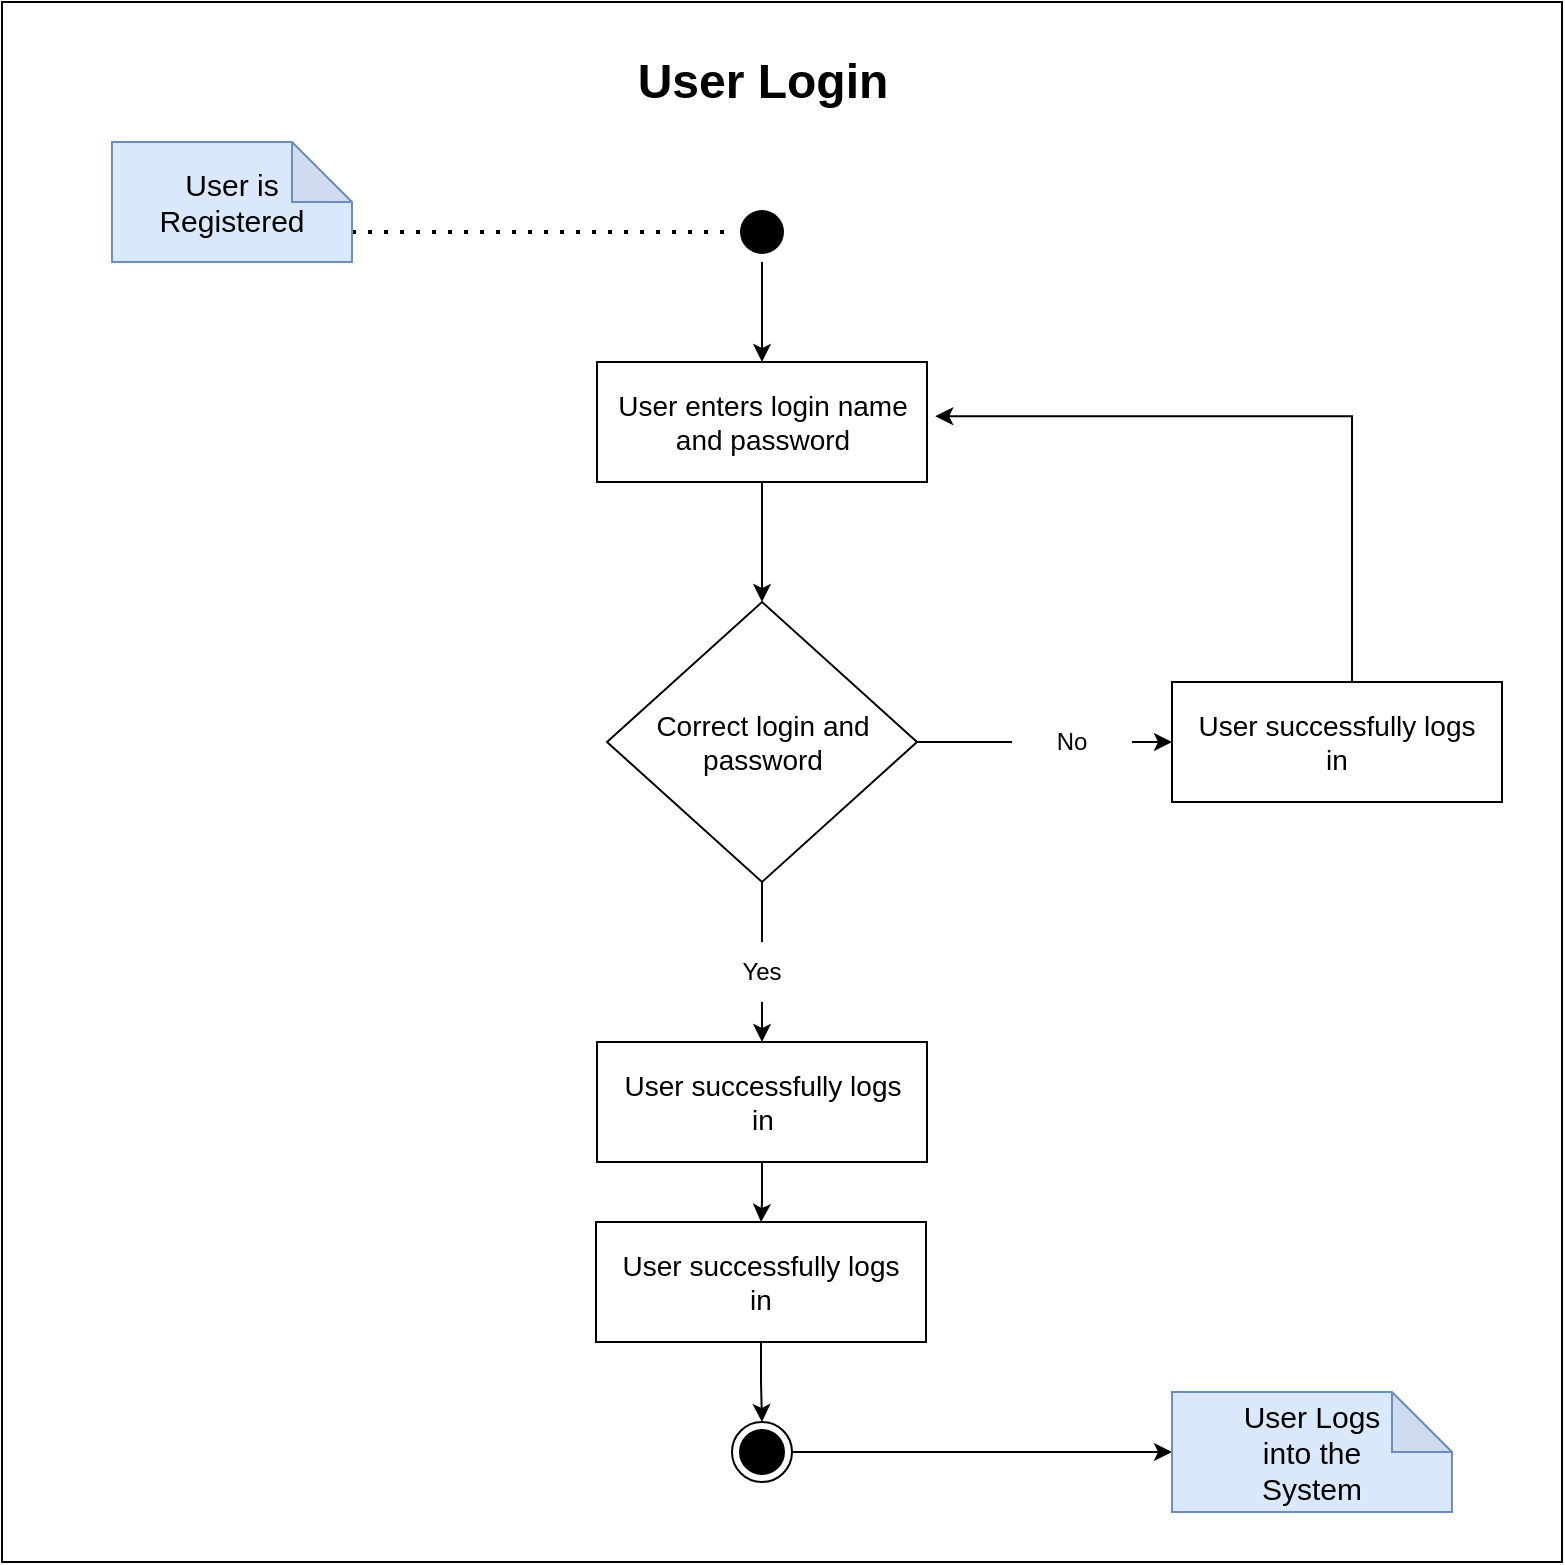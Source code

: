 <mxfile version="15.4.0" type="device"><diagram name="Page-1" id="e7e014a7-5840-1c2e-5031-d8a46d1fe8dd"><mxGraphModel dx="905" dy="522" grid="1" gridSize="10" guides="1" tooltips="1" connect="1" arrows="1" fold="1" page="1" pageScale="1" pageWidth="1169" pageHeight="826" background="none" math="0" shadow="0"><root><mxCell id="0"/><mxCell id="1" parent="0"/><mxCell id="2QwSbqcQtDpVg5HeQl3k-42" value="" style="whiteSpace=wrap;html=1;aspect=fixed;fillColor=none;" vertex="1" parent="1"><mxGeometry x="205" y="40" width="780" height="780" as="geometry"/></mxCell><mxCell id="2QwSbqcQtDpVg5HeQl3k-54" style="edgeStyle=none;rounded=0;orthogonalLoop=1;jettySize=auto;html=1;" edge="1" parent="1" source="2QwSbqcQtDpVg5HeQl3k-43" target="2QwSbqcQtDpVg5HeQl3k-46"><mxGeometry relative="1" as="geometry"/></mxCell><mxCell id="2QwSbqcQtDpVg5HeQl3k-43" value="" style="ellipse;html=1;shape=endState;fillColor=#000000;strokeColor=none;" vertex="1" parent="1"><mxGeometry x="570" y="140" width="30" height="30" as="geometry"/></mxCell><mxCell id="2QwSbqcQtDpVg5HeQl3k-44" value="" style="endArrow=none;dashed=1;html=1;dashPattern=1 3;strokeWidth=2;rounded=0;entryX=0;entryY=0.5;entryDx=0;entryDy=0;exitX=0;exitY=0;exitDx=120;exitDy=45;exitPerimeter=0;" edge="1" parent="1" source="2QwSbqcQtDpVg5HeQl3k-45" target="2QwSbqcQtDpVg5HeQl3k-43"><mxGeometry width="50" height="50" relative="1" as="geometry"><mxPoint x="410" y="190" as="sourcePoint"/><mxPoint x="460" y="140" as="targetPoint"/><Array as="points"/></mxGeometry></mxCell><mxCell id="2QwSbqcQtDpVg5HeQl3k-45" value="&lt;font style=&quot;font-size: 15px&quot;&gt;User is &lt;br&gt;Registered&lt;/font&gt;" style="shape=note;whiteSpace=wrap;html=1;backgroundOutline=1;darkOpacity=0.05;fillColor=#dae8fc;strokeColor=#6c8ebf;" vertex="1" parent="1"><mxGeometry x="260" y="110" width="120" height="60" as="geometry"/></mxCell><mxCell id="2QwSbqcQtDpVg5HeQl3k-57" style="edgeStyle=none;rounded=0;orthogonalLoop=1;jettySize=auto;html=1;entryX=0.5;entryY=0;entryDx=0;entryDy=0;" edge="1" parent="1" source="2QwSbqcQtDpVg5HeQl3k-46" target="2QwSbqcQtDpVg5HeQl3k-56"><mxGeometry relative="1" as="geometry"/></mxCell><mxCell id="2QwSbqcQtDpVg5HeQl3k-46" value="&lt;font style=&quot;font-size: 14px&quot;&gt;User enters login name and password&lt;/font&gt;" style="rounded=0;whiteSpace=wrap;html=1;fillColor=none;" vertex="1" parent="1"><mxGeometry x="502.5" y="220" width="165" height="60" as="geometry"/></mxCell><mxCell id="2QwSbqcQtDpVg5HeQl3k-53" value="User Login" style="text;strokeColor=none;fillColor=none;html=1;fontSize=24;fontStyle=1;verticalAlign=middle;align=center;" vertex="1" parent="1"><mxGeometry x="517.5" y="60" width="135" height="40" as="geometry"/></mxCell><mxCell id="2QwSbqcQtDpVg5HeQl3k-74" style="edgeStyle=orthogonalEdgeStyle;rounded=0;orthogonalLoop=1;jettySize=auto;html=1;endArrow=classic;endFill=1;" edge="1" parent="1" source="2QwSbqcQtDpVg5HeQl3k-55" target="2QwSbqcQtDpVg5HeQl3k-72"><mxGeometry relative="1" as="geometry"/></mxCell><mxCell id="2QwSbqcQtDpVg5HeQl3k-55" value="&lt;font style=&quot;font-size: 14px&quot;&gt;User successfully logs &lt;br&gt;in&lt;/font&gt;" style="rounded=0;whiteSpace=wrap;html=1;fillColor=none;" vertex="1" parent="1"><mxGeometry x="502.5" y="560" width="165" height="60" as="geometry"/></mxCell><mxCell id="2QwSbqcQtDpVg5HeQl3k-62" style="edgeStyle=none;rounded=0;orthogonalLoop=1;jettySize=auto;html=1;entryX=0.5;entryY=0;entryDx=0;entryDy=0;endArrow=none;endFill=0;" edge="1" parent="1" source="2QwSbqcQtDpVg5HeQl3k-56" target="2QwSbqcQtDpVg5HeQl3k-61"><mxGeometry relative="1" as="geometry"/></mxCell><mxCell id="2QwSbqcQtDpVg5HeQl3k-67" style="edgeStyle=none;rounded=0;orthogonalLoop=1;jettySize=auto;html=1;exitX=1;exitY=0.5;exitDx=0;exitDy=0;entryX=0;entryY=0.5;entryDx=0;entryDy=0;endArrow=none;endFill=0;" edge="1" parent="1" source="2QwSbqcQtDpVg5HeQl3k-56" target="2QwSbqcQtDpVg5HeQl3k-66"><mxGeometry relative="1" as="geometry"/></mxCell><mxCell id="2QwSbqcQtDpVg5HeQl3k-56" value="&lt;font style=&quot;font-size: 14px&quot;&gt;Correct login and password&lt;/font&gt;" style="rhombus;whiteSpace=wrap;html=1;fillColor=none;" vertex="1" parent="1"><mxGeometry x="507.5" y="340" width="155" height="140" as="geometry"/></mxCell><mxCell id="2QwSbqcQtDpVg5HeQl3k-64" style="edgeStyle=none;rounded=0;orthogonalLoop=1;jettySize=auto;html=1;exitX=0.5;exitY=1;exitDx=0;exitDy=0;entryX=0.5;entryY=0;entryDx=0;entryDy=0;" edge="1" parent="1" source="2QwSbqcQtDpVg5HeQl3k-61" target="2QwSbqcQtDpVg5HeQl3k-55"><mxGeometry relative="1" as="geometry"/></mxCell><mxCell id="2QwSbqcQtDpVg5HeQl3k-61" value="Yes" style="text;html=1;strokeColor=none;fillColor=none;align=center;verticalAlign=middle;whiteSpace=wrap;rounded=0;" vertex="1" parent="1"><mxGeometry x="555" y="510" width="60" height="30" as="geometry"/></mxCell><mxCell id="2QwSbqcQtDpVg5HeQl3k-70" style="edgeStyle=none;rounded=0;orthogonalLoop=1;jettySize=auto;html=1;entryX=0;entryY=0.5;entryDx=0;entryDy=0;endArrow=classic;endFill=1;" edge="1" parent="1" source="2QwSbqcQtDpVg5HeQl3k-66" target="2QwSbqcQtDpVg5HeQl3k-69"><mxGeometry relative="1" as="geometry"/></mxCell><mxCell id="2QwSbqcQtDpVg5HeQl3k-66" value="No" style="text;html=1;strokeColor=none;fillColor=none;align=center;verticalAlign=middle;whiteSpace=wrap;rounded=0;" vertex="1" parent="1"><mxGeometry x="710" y="395" width="60" height="30" as="geometry"/></mxCell><mxCell id="2QwSbqcQtDpVg5HeQl3k-71" style="edgeStyle=orthogonalEdgeStyle;rounded=0;orthogonalLoop=1;jettySize=auto;html=1;entryX=1.025;entryY=0.452;entryDx=0;entryDy=0;entryPerimeter=0;endArrow=classic;endFill=1;" edge="1" parent="1" source="2QwSbqcQtDpVg5HeQl3k-69" target="2QwSbqcQtDpVg5HeQl3k-46"><mxGeometry relative="1" as="geometry"><Array as="points"><mxPoint x="880" y="247"/></Array></mxGeometry></mxCell><mxCell id="2QwSbqcQtDpVg5HeQl3k-69" value="&lt;font style=&quot;font-size: 14px&quot;&gt;User successfully logs &lt;br&gt;in&lt;/font&gt;" style="rounded=0;whiteSpace=wrap;html=1;fillColor=none;" vertex="1" parent="1"><mxGeometry x="790" y="380" width="165" height="60" as="geometry"/></mxCell><mxCell id="2QwSbqcQtDpVg5HeQl3k-75" style="edgeStyle=orthogonalEdgeStyle;rounded=0;orthogonalLoop=1;jettySize=auto;html=1;entryX=0.5;entryY=0;entryDx=0;entryDy=0;endArrow=classic;endFill=1;" edge="1" parent="1" source="2QwSbqcQtDpVg5HeQl3k-72" target="2QwSbqcQtDpVg5HeQl3k-73"><mxGeometry relative="1" as="geometry"/></mxCell><mxCell id="2QwSbqcQtDpVg5HeQl3k-72" value="&lt;font style=&quot;font-size: 14px&quot;&gt;User successfully logs &lt;br&gt;in&lt;/font&gt;" style="rounded=0;whiteSpace=wrap;html=1;fillColor=none;" vertex="1" parent="1"><mxGeometry x="502" y="650" width="165" height="60" as="geometry"/></mxCell><mxCell id="2QwSbqcQtDpVg5HeQl3k-78" style="edgeStyle=orthogonalEdgeStyle;rounded=0;orthogonalLoop=1;jettySize=auto;html=1;entryX=0;entryY=0.5;entryDx=0;entryDy=0;entryPerimeter=0;endArrow=classic;endFill=1;" edge="1" parent="1" source="2QwSbqcQtDpVg5HeQl3k-73" target="2QwSbqcQtDpVg5HeQl3k-77"><mxGeometry relative="1" as="geometry"/></mxCell><mxCell id="2QwSbqcQtDpVg5HeQl3k-73" value="" style="ellipse;html=1;shape=endState;fillColor=#000000;strokeColor=default;" vertex="1" parent="1"><mxGeometry x="570" y="750" width="30" height="30" as="geometry"/></mxCell><mxCell id="2QwSbqcQtDpVg5HeQl3k-77" value="&lt;font style=&quot;font-size: 15px&quot;&gt;User Logs &lt;br&gt;into the&lt;br&gt;System&lt;br&gt;&lt;/font&gt;" style="shape=note;whiteSpace=wrap;html=1;backgroundOutline=1;darkOpacity=0.05;fillColor=#dae8fc;strokeColor=#6c8ebf;" vertex="1" parent="1"><mxGeometry x="790" y="735" width="140" height="60" as="geometry"/></mxCell></root></mxGraphModel></diagram></mxfile>